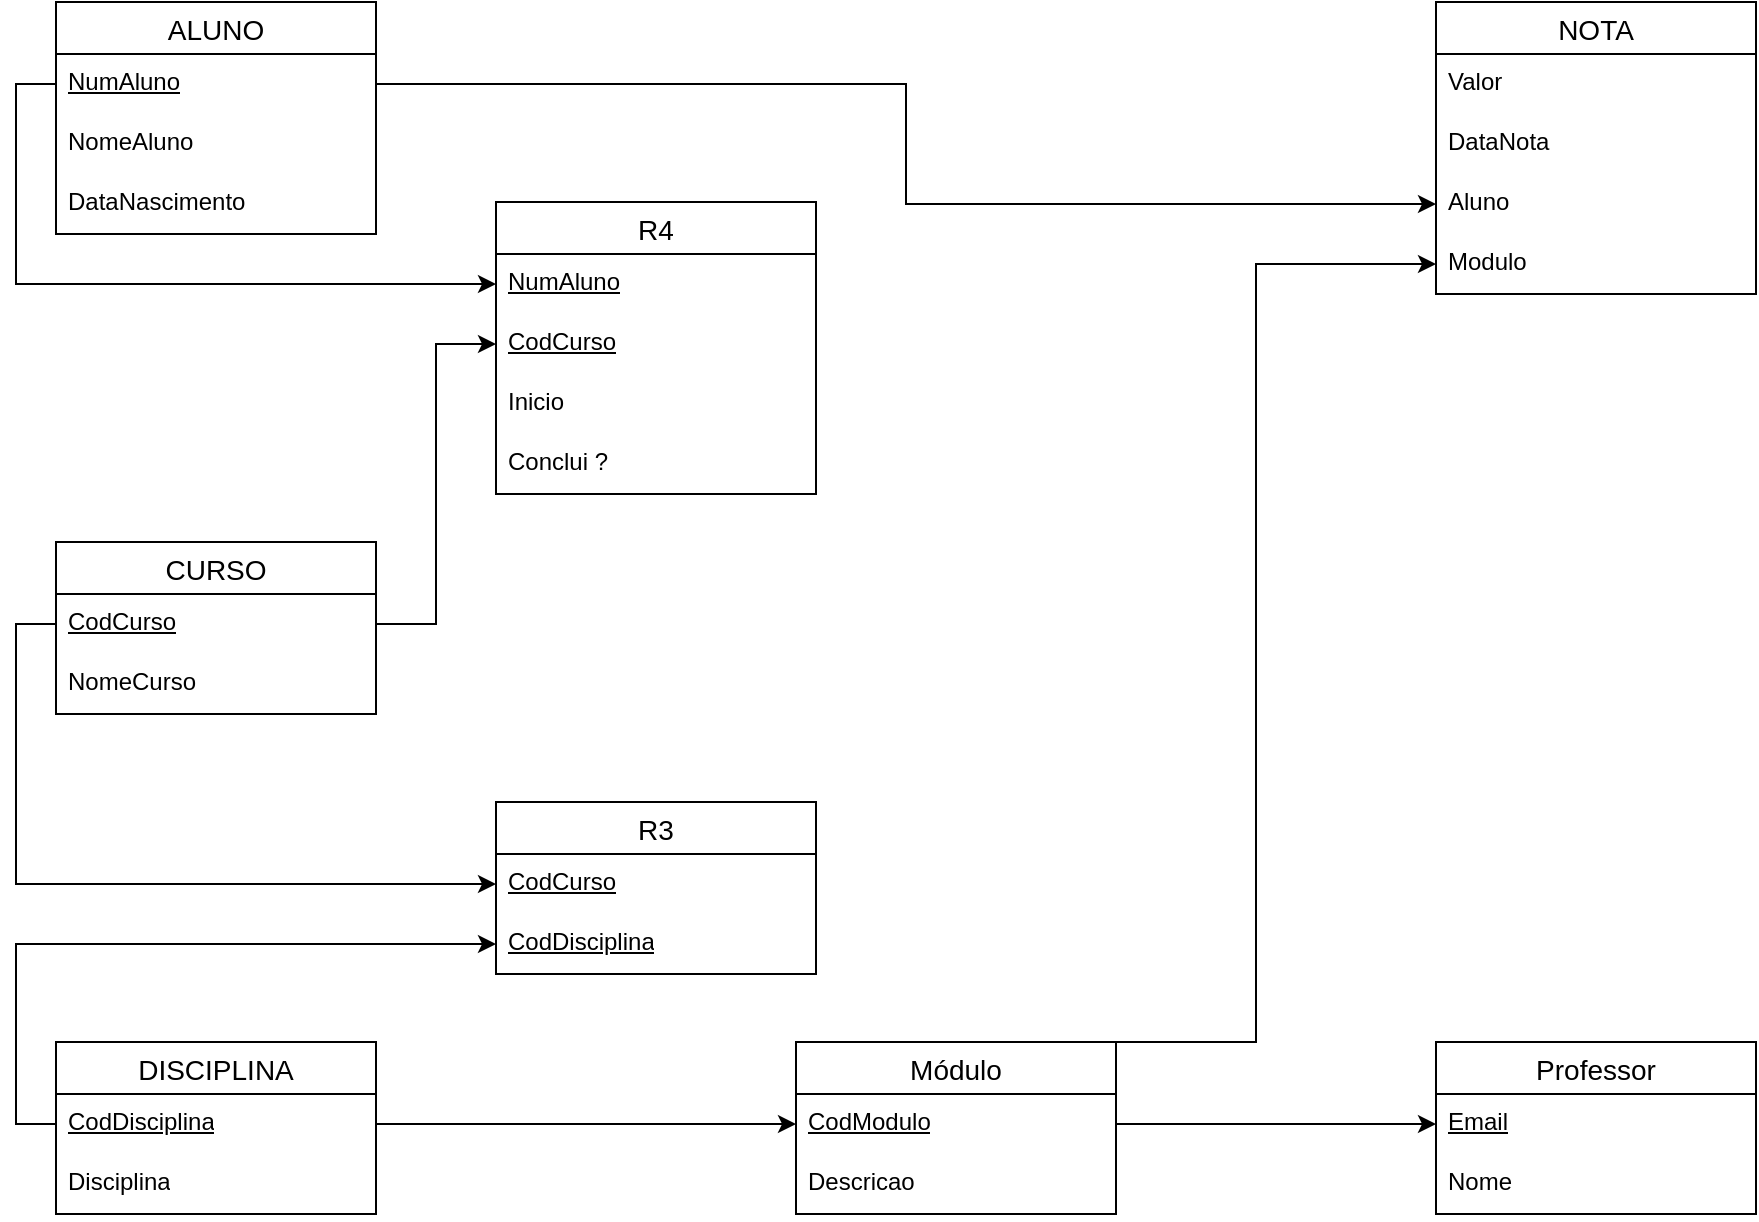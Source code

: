 <mxfile version="28.2.7">
  <diagram name="Página-1" id="A6n5JDDYzOPnxegpFU5k">
    <mxGraphModel dx="1395" dy="888" grid="1" gridSize="10" guides="1" tooltips="1" connect="1" arrows="1" fold="1" page="1" pageScale="1" pageWidth="1654" pageHeight="2336" math="0" shadow="0">
      <root>
        <mxCell id="0" />
        <mxCell id="1" parent="0" />
        <mxCell id="0zHKfu0G6Xp3d1IrbirY-1" value="ALUNO" style="swimlane;fontStyle=0;childLayout=stackLayout;horizontal=1;startSize=26;horizontalStack=0;resizeParent=1;resizeParentMax=0;resizeLast=0;collapsible=1;marginBottom=0;align=center;fontSize=14;" vertex="1" parent="1">
          <mxGeometry x="130" y="110" width="160" height="116" as="geometry" />
        </mxCell>
        <mxCell id="0zHKfu0G6Xp3d1IrbirY-2" value="NumAluno" style="text;strokeColor=none;fillColor=none;spacingLeft=4;spacingRight=4;overflow=hidden;rotatable=0;points=[[0,0.5],[1,0.5]];portConstraint=eastwest;fontSize=12;whiteSpace=wrap;html=1;fontStyle=4" vertex="1" parent="0zHKfu0G6Xp3d1IrbirY-1">
          <mxGeometry y="26" width="160" height="30" as="geometry" />
        </mxCell>
        <mxCell id="0zHKfu0G6Xp3d1IrbirY-3" value="NomeAluno" style="text;strokeColor=none;fillColor=none;spacingLeft=4;spacingRight=4;overflow=hidden;rotatable=0;points=[[0,0.5],[1,0.5]];portConstraint=eastwest;fontSize=12;whiteSpace=wrap;html=1;" vertex="1" parent="0zHKfu0G6Xp3d1IrbirY-1">
          <mxGeometry y="56" width="160" height="30" as="geometry" />
        </mxCell>
        <mxCell id="0zHKfu0G6Xp3d1IrbirY-4" value="DataNascimento" style="text;strokeColor=none;fillColor=none;spacingLeft=4;spacingRight=4;overflow=hidden;rotatable=0;points=[[0,0.5],[1,0.5]];portConstraint=eastwest;fontSize=12;whiteSpace=wrap;html=1;" vertex="1" parent="0zHKfu0G6Xp3d1IrbirY-1">
          <mxGeometry y="86" width="160" height="30" as="geometry" />
        </mxCell>
        <mxCell id="0zHKfu0G6Xp3d1IrbirY-5" value="NOTA" style="swimlane;fontStyle=0;childLayout=stackLayout;horizontal=1;startSize=26;horizontalStack=0;resizeParent=1;resizeParentMax=0;resizeLast=0;collapsible=1;marginBottom=0;align=center;fontSize=14;" vertex="1" parent="1">
          <mxGeometry x="820" y="110" width="160" height="146" as="geometry" />
        </mxCell>
        <mxCell id="0zHKfu0G6Xp3d1IrbirY-6" value="Valor" style="text;strokeColor=none;fillColor=none;spacingLeft=4;spacingRight=4;overflow=hidden;rotatable=0;points=[[0,0.5],[1,0.5]];portConstraint=eastwest;fontSize=12;whiteSpace=wrap;html=1;" vertex="1" parent="0zHKfu0G6Xp3d1IrbirY-5">
          <mxGeometry y="26" width="160" height="30" as="geometry" />
        </mxCell>
        <mxCell id="0zHKfu0G6Xp3d1IrbirY-7" value="DataNota" style="text;strokeColor=none;fillColor=none;spacingLeft=4;spacingRight=4;overflow=hidden;rotatable=0;points=[[0,0.5],[1,0.5]];portConstraint=eastwest;fontSize=12;whiteSpace=wrap;html=1;" vertex="1" parent="0zHKfu0G6Xp3d1IrbirY-5">
          <mxGeometry y="56" width="160" height="30" as="geometry" />
        </mxCell>
        <mxCell id="0zHKfu0G6Xp3d1IrbirY-8" value="Aluno" style="text;strokeColor=none;fillColor=none;spacingLeft=4;spacingRight=4;overflow=hidden;rotatable=0;points=[[0,0.5],[1,0.5]];portConstraint=eastwest;fontSize=12;whiteSpace=wrap;html=1;" vertex="1" parent="0zHKfu0G6Xp3d1IrbirY-5">
          <mxGeometry y="86" width="160" height="30" as="geometry" />
        </mxCell>
        <mxCell id="0zHKfu0G6Xp3d1IrbirY-9" value="Modulo" style="text;strokeColor=none;fillColor=none;spacingLeft=4;spacingRight=4;overflow=hidden;rotatable=0;points=[[0,0.5],[1,0.5]];portConstraint=eastwest;fontSize=12;whiteSpace=wrap;html=1;" vertex="1" parent="0zHKfu0G6Xp3d1IrbirY-5">
          <mxGeometry y="116" width="160" height="30" as="geometry" />
        </mxCell>
        <mxCell id="0zHKfu0G6Xp3d1IrbirY-10" style="edgeStyle=orthogonalEdgeStyle;rounded=0;orthogonalLoop=1;jettySize=auto;html=1;exitX=0.75;exitY=0;exitDx=0;exitDy=0;entryX=0;entryY=0.5;entryDx=0;entryDy=0;" edge="1" parent="1" source="0zHKfu0G6Xp3d1IrbirY-11" target="0zHKfu0G6Xp3d1IrbirY-9">
          <mxGeometry relative="1" as="geometry">
            <Array as="points">
              <mxPoint x="730" y="630" />
              <mxPoint x="730" y="241" />
            </Array>
          </mxGeometry>
        </mxCell>
        <mxCell id="0zHKfu0G6Xp3d1IrbirY-11" value="Módulo" style="swimlane;fontStyle=0;childLayout=stackLayout;horizontal=1;startSize=26;horizontalStack=0;resizeParent=1;resizeParentMax=0;resizeLast=0;collapsible=1;marginBottom=0;align=center;fontSize=14;" vertex="1" parent="1">
          <mxGeometry x="500" y="630" width="160" height="86" as="geometry" />
        </mxCell>
        <mxCell id="0zHKfu0G6Xp3d1IrbirY-12" value="CodModulo" style="text;strokeColor=none;fillColor=none;spacingLeft=4;spacingRight=4;overflow=hidden;rotatable=0;points=[[0,0.5],[1,0.5]];portConstraint=eastwest;fontSize=12;whiteSpace=wrap;html=1;fontStyle=4" vertex="1" parent="0zHKfu0G6Xp3d1IrbirY-11">
          <mxGeometry y="26" width="160" height="30" as="geometry" />
        </mxCell>
        <mxCell id="0zHKfu0G6Xp3d1IrbirY-13" value="Descricao" style="text;strokeColor=none;fillColor=none;spacingLeft=4;spacingRight=4;overflow=hidden;rotatable=0;points=[[0,0.5],[1,0.5]];portConstraint=eastwest;fontSize=12;whiteSpace=wrap;html=1;" vertex="1" parent="0zHKfu0G6Xp3d1IrbirY-11">
          <mxGeometry y="56" width="160" height="30" as="geometry" />
        </mxCell>
        <mxCell id="0zHKfu0G6Xp3d1IrbirY-14" value="Professor" style="swimlane;fontStyle=0;childLayout=stackLayout;horizontal=1;startSize=26;horizontalStack=0;resizeParent=1;resizeParentMax=0;resizeLast=0;collapsible=1;marginBottom=0;align=center;fontSize=14;" vertex="1" parent="1">
          <mxGeometry x="820" y="630" width="160" height="86" as="geometry" />
        </mxCell>
        <mxCell id="0zHKfu0G6Xp3d1IrbirY-15" value="Email" style="text;strokeColor=none;fillColor=none;spacingLeft=4;spacingRight=4;overflow=hidden;rotatable=0;points=[[0,0.5],[1,0.5]];portConstraint=eastwest;fontSize=12;whiteSpace=wrap;html=1;fontStyle=4" vertex="1" parent="0zHKfu0G6Xp3d1IrbirY-14">
          <mxGeometry y="26" width="160" height="30" as="geometry" />
        </mxCell>
        <mxCell id="0zHKfu0G6Xp3d1IrbirY-16" value="Nome" style="text;strokeColor=none;fillColor=none;spacingLeft=4;spacingRight=4;overflow=hidden;rotatable=0;points=[[0,0.5],[1,0.5]];portConstraint=eastwest;fontSize=12;whiteSpace=wrap;html=1;" vertex="1" parent="0zHKfu0G6Xp3d1IrbirY-14">
          <mxGeometry y="56" width="160" height="30" as="geometry" />
        </mxCell>
        <mxCell id="0zHKfu0G6Xp3d1IrbirY-17" value="DISCIPLINA" style="swimlane;fontStyle=0;childLayout=stackLayout;horizontal=1;startSize=26;horizontalStack=0;resizeParent=1;resizeParentMax=0;resizeLast=0;collapsible=1;marginBottom=0;align=center;fontSize=14;" vertex="1" parent="1">
          <mxGeometry x="130" y="630" width="160" height="86" as="geometry" />
        </mxCell>
        <mxCell id="0zHKfu0G6Xp3d1IrbirY-18" value="CodDisciplina" style="text;strokeColor=none;fillColor=none;spacingLeft=4;spacingRight=4;overflow=hidden;rotatable=0;points=[[0,0.5],[1,0.5]];portConstraint=eastwest;fontSize=12;whiteSpace=wrap;html=1;fontStyle=4" vertex="1" parent="0zHKfu0G6Xp3d1IrbirY-17">
          <mxGeometry y="26" width="160" height="30" as="geometry" />
        </mxCell>
        <mxCell id="0zHKfu0G6Xp3d1IrbirY-19" value="Disciplina" style="text;strokeColor=none;fillColor=none;spacingLeft=4;spacingRight=4;overflow=hidden;rotatable=0;points=[[0,0.5],[1,0.5]];portConstraint=eastwest;fontSize=12;whiteSpace=wrap;html=1;" vertex="1" parent="0zHKfu0G6Xp3d1IrbirY-17">
          <mxGeometry y="56" width="160" height="30" as="geometry" />
        </mxCell>
        <mxCell id="0zHKfu0G6Xp3d1IrbirY-20" value="CURSO" style="swimlane;fontStyle=0;childLayout=stackLayout;horizontal=1;startSize=26;horizontalStack=0;resizeParent=1;resizeParentMax=0;resizeLast=0;collapsible=1;marginBottom=0;align=center;fontSize=14;" vertex="1" parent="1">
          <mxGeometry x="130" y="380" width="160" height="86" as="geometry" />
        </mxCell>
        <mxCell id="0zHKfu0G6Xp3d1IrbirY-21" value="CodCurso" style="text;strokeColor=none;fillColor=none;spacingLeft=4;spacingRight=4;overflow=hidden;rotatable=0;points=[[0,0.5],[1,0.5]];portConstraint=eastwest;fontSize=12;whiteSpace=wrap;html=1;fontStyle=4" vertex="1" parent="0zHKfu0G6Xp3d1IrbirY-20">
          <mxGeometry y="26" width="160" height="30" as="geometry" />
        </mxCell>
        <mxCell id="0zHKfu0G6Xp3d1IrbirY-22" value="NomeCurso" style="text;strokeColor=none;fillColor=none;spacingLeft=4;spacingRight=4;overflow=hidden;rotatable=0;points=[[0,0.5],[1,0.5]];portConstraint=eastwest;fontSize=12;whiteSpace=wrap;html=1;" vertex="1" parent="0zHKfu0G6Xp3d1IrbirY-20">
          <mxGeometry y="56" width="160" height="30" as="geometry" />
        </mxCell>
        <mxCell id="0zHKfu0G6Xp3d1IrbirY-23" value="R3" style="swimlane;fontStyle=0;childLayout=stackLayout;horizontal=1;startSize=26;horizontalStack=0;resizeParent=1;resizeParentMax=0;resizeLast=0;collapsible=1;marginBottom=0;align=center;fontSize=14;" vertex="1" parent="1">
          <mxGeometry x="350" y="510" width="160" height="86" as="geometry" />
        </mxCell>
        <mxCell id="0zHKfu0G6Xp3d1IrbirY-24" value="CodCurso" style="text;strokeColor=none;fillColor=none;spacingLeft=4;spacingRight=4;overflow=hidden;rotatable=0;points=[[0,0.5],[1,0.5]];portConstraint=eastwest;fontSize=12;whiteSpace=wrap;html=1;fontStyle=4" vertex="1" parent="0zHKfu0G6Xp3d1IrbirY-23">
          <mxGeometry y="26" width="160" height="30" as="geometry" />
        </mxCell>
        <mxCell id="0zHKfu0G6Xp3d1IrbirY-25" value="CodDisciplina" style="text;strokeColor=none;fillColor=none;spacingLeft=4;spacingRight=4;overflow=hidden;rotatable=0;points=[[0,0.5],[1,0.5]];portConstraint=eastwest;fontSize=12;whiteSpace=wrap;html=1;fontStyle=4" vertex="1" parent="0zHKfu0G6Xp3d1IrbirY-23">
          <mxGeometry y="56" width="160" height="30" as="geometry" />
        </mxCell>
        <mxCell id="0zHKfu0G6Xp3d1IrbirY-26" value="R4" style="swimlane;fontStyle=0;childLayout=stackLayout;horizontal=1;startSize=26;horizontalStack=0;resizeParent=1;resizeParentMax=0;resizeLast=0;collapsible=1;marginBottom=0;align=center;fontSize=14;" vertex="1" parent="1">
          <mxGeometry x="350" y="210" width="160" height="146" as="geometry" />
        </mxCell>
        <mxCell id="0zHKfu0G6Xp3d1IrbirY-27" value="NumAluno" style="text;strokeColor=none;fillColor=none;spacingLeft=4;spacingRight=4;overflow=hidden;rotatable=0;points=[[0,0.5],[1,0.5]];portConstraint=eastwest;fontSize=12;whiteSpace=wrap;html=1;fontStyle=4" vertex="1" parent="0zHKfu0G6Xp3d1IrbirY-26">
          <mxGeometry y="26" width="160" height="30" as="geometry" />
        </mxCell>
        <mxCell id="0zHKfu0G6Xp3d1IrbirY-28" value="CodCurso" style="text;strokeColor=none;fillColor=none;spacingLeft=4;spacingRight=4;overflow=hidden;rotatable=0;points=[[0,0.5],[1,0.5]];portConstraint=eastwest;fontSize=12;whiteSpace=wrap;html=1;fontStyle=4" vertex="1" parent="0zHKfu0G6Xp3d1IrbirY-26">
          <mxGeometry y="56" width="160" height="30" as="geometry" />
        </mxCell>
        <mxCell id="0zHKfu0G6Xp3d1IrbirY-29" value="Inicio" style="text;strokeColor=none;fillColor=none;spacingLeft=4;spacingRight=4;overflow=hidden;rotatable=0;points=[[0,0.5],[1,0.5]];portConstraint=eastwest;fontSize=12;whiteSpace=wrap;html=1;" vertex="1" parent="0zHKfu0G6Xp3d1IrbirY-26">
          <mxGeometry y="86" width="160" height="30" as="geometry" />
        </mxCell>
        <mxCell id="0zHKfu0G6Xp3d1IrbirY-30" value="Conclui ?" style="text;strokeColor=none;fillColor=none;spacingLeft=4;spacingRight=4;overflow=hidden;rotatable=0;points=[[0,0.5],[1,0.5]];portConstraint=eastwest;fontSize=12;whiteSpace=wrap;html=1;" vertex="1" parent="0zHKfu0G6Xp3d1IrbirY-26">
          <mxGeometry y="116" width="160" height="30" as="geometry" />
        </mxCell>
        <mxCell id="0zHKfu0G6Xp3d1IrbirY-31" style="edgeStyle=orthogonalEdgeStyle;rounded=0;orthogonalLoop=1;jettySize=auto;html=1;exitX=1;exitY=0.5;exitDx=0;exitDy=0;entryX=0;entryY=0.5;entryDx=0;entryDy=0;" edge="1" parent="1" source="0zHKfu0G6Xp3d1IrbirY-21" target="0zHKfu0G6Xp3d1IrbirY-28">
          <mxGeometry relative="1" as="geometry" />
        </mxCell>
        <mxCell id="0zHKfu0G6Xp3d1IrbirY-32" style="edgeStyle=orthogonalEdgeStyle;rounded=0;orthogonalLoop=1;jettySize=auto;html=1;exitX=1;exitY=0.5;exitDx=0;exitDy=0;entryX=0;entryY=0.5;entryDx=0;entryDy=0;" edge="1" parent="1" source="0zHKfu0G6Xp3d1IrbirY-18" target="0zHKfu0G6Xp3d1IrbirY-12">
          <mxGeometry relative="1" as="geometry" />
        </mxCell>
        <mxCell id="0zHKfu0G6Xp3d1IrbirY-33" style="edgeStyle=orthogonalEdgeStyle;rounded=0;orthogonalLoop=1;jettySize=auto;html=1;exitX=1;exitY=0.5;exitDx=0;exitDy=0;entryX=0;entryY=0.5;entryDx=0;entryDy=0;" edge="1" parent="1" source="0zHKfu0G6Xp3d1IrbirY-12" target="0zHKfu0G6Xp3d1IrbirY-15">
          <mxGeometry relative="1" as="geometry" />
        </mxCell>
        <mxCell id="0zHKfu0G6Xp3d1IrbirY-34" style="edgeStyle=orthogonalEdgeStyle;rounded=0;orthogonalLoop=1;jettySize=auto;html=1;exitX=0;exitY=0.5;exitDx=0;exitDy=0;entryX=0;entryY=0.5;entryDx=0;entryDy=0;" edge="1" parent="1" source="0zHKfu0G6Xp3d1IrbirY-21" target="0zHKfu0G6Xp3d1IrbirY-24">
          <mxGeometry relative="1" as="geometry" />
        </mxCell>
        <mxCell id="0zHKfu0G6Xp3d1IrbirY-35" style="edgeStyle=orthogonalEdgeStyle;rounded=0;orthogonalLoop=1;jettySize=auto;html=1;exitX=0;exitY=0.5;exitDx=0;exitDy=0;entryX=0;entryY=0.5;entryDx=0;entryDy=0;" edge="1" parent="1" source="0zHKfu0G6Xp3d1IrbirY-2" target="0zHKfu0G6Xp3d1IrbirY-27">
          <mxGeometry relative="1" as="geometry" />
        </mxCell>
        <mxCell id="0zHKfu0G6Xp3d1IrbirY-36" style="edgeStyle=orthogonalEdgeStyle;rounded=0;orthogonalLoop=1;jettySize=auto;html=1;exitX=1;exitY=0.5;exitDx=0;exitDy=0;entryX=0;entryY=0.5;entryDx=0;entryDy=0;" edge="1" parent="1" source="0zHKfu0G6Xp3d1IrbirY-2" target="0zHKfu0G6Xp3d1IrbirY-8">
          <mxGeometry relative="1" as="geometry" />
        </mxCell>
        <mxCell id="0zHKfu0G6Xp3d1IrbirY-37" style="edgeStyle=orthogonalEdgeStyle;rounded=0;orthogonalLoop=1;jettySize=auto;html=1;exitX=0;exitY=0.5;exitDx=0;exitDy=0;entryX=0;entryY=0.5;entryDx=0;entryDy=0;" edge="1" parent="1" source="0zHKfu0G6Xp3d1IrbirY-18" target="0zHKfu0G6Xp3d1IrbirY-25">
          <mxGeometry relative="1" as="geometry" />
        </mxCell>
      </root>
    </mxGraphModel>
  </diagram>
</mxfile>
